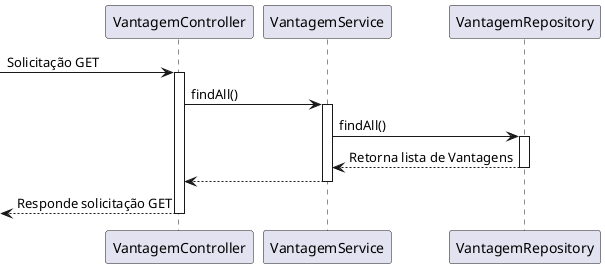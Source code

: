 @startuml sequencia

participant VantagemController as vanC
participant VantagemService as vanS
participant VantagemRepository as vanR

-> vanC :Solicitação GET
activate vanC
vanC -> vanS : findAll()
activate vanS
vanS -> vanR : findAll()
activate vanR
vanS <-- vanR : Retorna lista de Vantagens
deactivate vanR

vanC <-- vanS 
deactivate vanS

<-- vanC : Responde solicitação GET
deactivate vanC

@enduml
